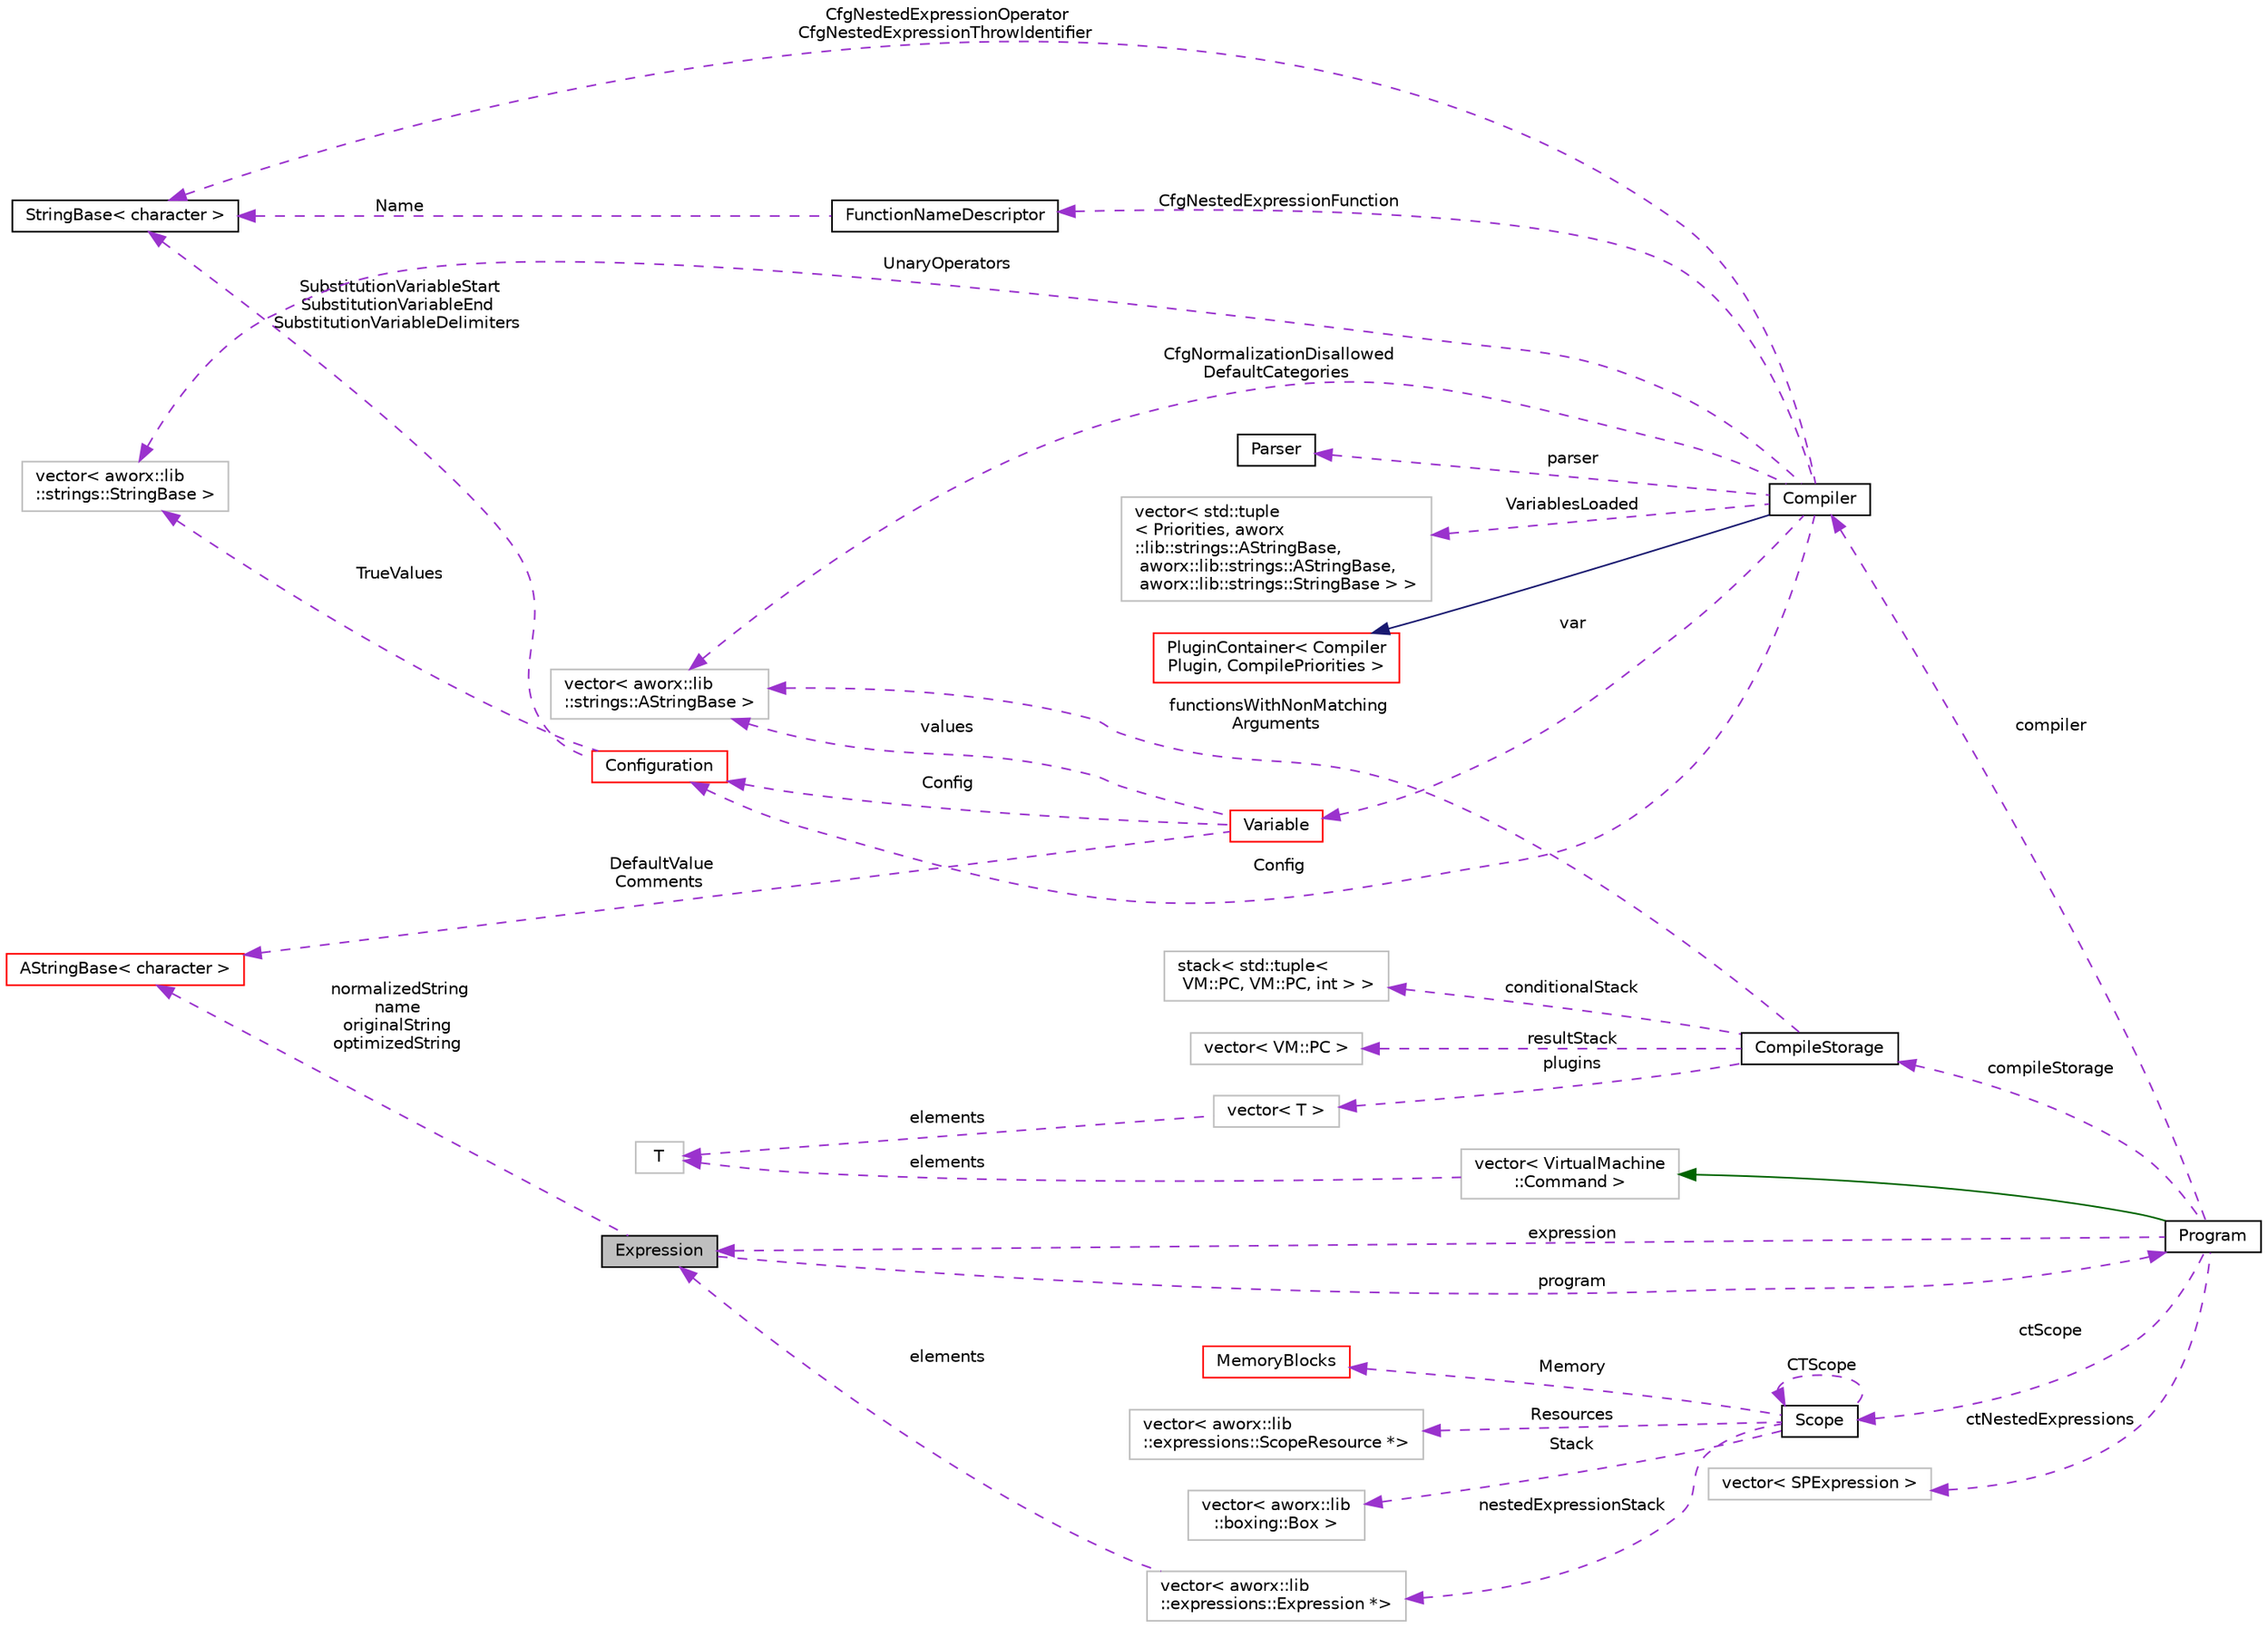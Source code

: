 digraph "Expression"
{
  edge [fontname="Helvetica",fontsize="10",labelfontname="Helvetica",labelfontsize="10"];
  node [fontname="Helvetica",fontsize="10",shape=record];
  rankdir="LR";
  Node1 [label="Expression",height=0.2,width=0.4,color="black", fillcolor="grey75", style="filled", fontcolor="black"];
  Node2 -> Node1 [dir="back",color="darkorchid3",fontsize="10",style="dashed",label=" program" ,fontname="Helvetica"];
  Node2 [label="Program",height=0.2,width=0.4,color="black", fillcolor="white", style="filled",URL="$classaworx_1_1lib_1_1expressions_1_1detail_1_1Program.html"];
  Node3 -> Node2 [dir="back",color="darkgreen",fontsize="10",style="solid",fontname="Helvetica"];
  Node3 [label="vector\< VirtualMachine\l::Command \>",height=0.2,width=0.4,color="grey75", fillcolor="white", style="filled",tooltip="STL class. "];
  Node4 -> Node3 [dir="back",color="darkorchid3",fontsize="10",style="dashed",label=" elements" ,fontname="Helvetica"];
  Node4 [label="T",height=0.2,width=0.4,color="grey75", fillcolor="white", style="filled"];
  Node5 -> Node2 [dir="back",color="darkorchid3",fontsize="10",style="dashed",label=" compiler" ,fontname="Helvetica"];
  Node5 [label="Compiler",height=0.2,width=0.4,color="black", fillcolor="white", style="filled",URL="$classaworx_1_1lib_1_1expressions_1_1Compiler.html"];
  Node6 -> Node5 [dir="back",color="midnightblue",fontsize="10",style="solid",fontname="Helvetica"];
  Node6 [label="PluginContainer\< Compiler\lPlugin, CompilePriorities \>",height=0.2,width=0.4,color="red", fillcolor="white", style="filled",URL="$classaworx_1_1lib_1_1util_1_1PluginContainer.html"];
  Node21 -> Node5 [dir="back",color="darkorchid3",fontsize="10",style="dashed",label=" CfgNestedExpressionOperator\nCfgNestedExpressionThrowIdentifier" ,fontname="Helvetica"];
  Node21 [label="StringBase\< character \>",height=0.2,width=0.4,color="black", fillcolor="white", style="filled",URL="$classaworx_1_1lib_1_1strings_1_1StringBase.html"];
  Node22 -> Node5 [dir="back",color="darkorchid3",fontsize="10",style="dashed",label=" parser" ,fontname="Helvetica"];
  Node22 [label="Parser",height=0.2,width=0.4,color="black", fillcolor="white", style="filled",URL="$structaworx_1_1lib_1_1expressions_1_1detail_1_1Parser.html"];
  Node23 -> Node5 [dir="back",color="darkorchid3",fontsize="10",style="dashed",label=" CfgNormalizationDisallowed\nDefaultCategories" ,fontname="Helvetica"];
  Node23 [label="vector\< aworx::lib\l::strings::AStringBase \>",height=0.2,width=0.4,color="grey75", fillcolor="white", style="filled"];
  Node25 -> Node5 [dir="back",color="darkorchid3",fontsize="10",style="dashed",label=" var" ,fontname="Helvetica"];
  Node25 [label="Variable",height=0.2,width=0.4,color="red", fillcolor="white", style="filled",URL="$classaworx_1_1lib_1_1config_1_1Variable.html"];
  Node23 -> Node25 [dir="back",color="darkorchid3",fontsize="10",style="dashed",label=" values" ,fontname="Helvetica"];
  Node26 -> Node25 [dir="back",color="darkorchid3",fontsize="10",style="dashed",label=" Config" ,fontname="Helvetica"];
  Node26 [label="Configuration",height=0.2,width=0.4,color="red", fillcolor="white", style="filled",URL="$classaworx_1_1lib_1_1config_1_1Configuration.html"];
  Node21 -> Node26 [dir="back",color="darkorchid3",fontsize="10",style="dashed",label=" SubstitutionVariableStart\nSubstitutionVariableEnd\nSubstitutionVariableDelimiters" ,fontname="Helvetica"];
  Node31 -> Node26 [dir="back",color="darkorchid3",fontsize="10",style="dashed",label=" TrueValues" ,fontname="Helvetica"];
  Node31 [label="vector\< aworx::lib\l::strings::StringBase \>",height=0.2,width=0.4,color="grey75", fillcolor="white", style="filled"];
  Node33 -> Node25 [dir="back",color="darkorchid3",fontsize="10",style="dashed",label=" DefaultValue\nComments" ,fontname="Helvetica"];
  Node33 [label="AStringBase\< character \>",height=0.2,width=0.4,color="red", fillcolor="white", style="filled",URL="$classaworx_1_1lib_1_1strings_1_1AStringBase.html"];
  Node36 -> Node5 [dir="back",color="darkorchid3",fontsize="10",style="dashed",label=" VariablesLoaded" ,fontname="Helvetica"];
  Node36 [label="vector\< std::tuple\l\< Priorities, aworx\l::lib::strings::AStringBase,\l aworx::lib::strings::AStringBase,\l aworx::lib::strings::StringBase \> \>",height=0.2,width=0.4,color="grey75", fillcolor="white", style="filled"];
  Node31 -> Node5 [dir="back",color="darkorchid3",fontsize="10",style="dashed",label=" UnaryOperators" ,fontname="Helvetica"];
  Node26 -> Node5 [dir="back",color="darkorchid3",fontsize="10",style="dashed",label=" Config" ,fontname="Helvetica"];
  Node37 -> Node5 [dir="back",color="darkorchid3",fontsize="10",style="dashed",label=" CfgNestedExpressionFunction" ,fontname="Helvetica"];
  Node37 [label="FunctionNameDescriptor",height=0.2,width=0.4,color="black", fillcolor="white", style="filled",URL="$structaworx_1_1lib_1_1expressions_1_1FunctionNameDescriptor.html"];
  Node21 -> Node37 [dir="back",color="darkorchid3",fontsize="10",style="dashed",label=" Name" ,fontname="Helvetica"];
  Node1 -> Node2 [dir="back",color="darkorchid3",fontsize="10",style="dashed",label=" expression" ,fontname="Helvetica"];
  Node38 -> Node2 [dir="back",color="darkorchid3",fontsize="10",style="dashed",label=" ctScope" ,fontname="Helvetica"];
  Node38 [label="Scope",height=0.2,width=0.4,color="black", fillcolor="white", style="filled",URL="$structaworx_1_1lib_1_1expressions_1_1Scope.html"];
  Node39 -> Node38 [dir="back",color="darkorchid3",fontsize="10",style="dashed",label=" Memory" ,fontname="Helvetica"];
  Node39 [label="MemoryBlocks",height=0.2,width=0.4,color="red", fillcolor="white", style="filled",URL="$classaworx_1_1lib_1_1util_1_1MemoryBlocks.html"];
  Node42 -> Node38 [dir="back",color="darkorchid3",fontsize="10",style="dashed",label=" Resources" ,fontname="Helvetica"];
  Node42 [label="vector\< aworx::lib\l::expressions::ScopeResource *\>",height=0.2,width=0.4,color="grey75", fillcolor="white", style="filled"];
  Node44 -> Node38 [dir="back",color="darkorchid3",fontsize="10",style="dashed",label=" nestedExpressionStack" ,fontname="Helvetica"];
  Node44 [label="vector\< aworx::lib\l::expressions::Expression *\>",height=0.2,width=0.4,color="grey75", fillcolor="white", style="filled"];
  Node1 -> Node44 [dir="back",color="darkorchid3",fontsize="10",style="dashed",label=" elements" ,fontname="Helvetica"];
  Node38 -> Node38 [dir="back",color="darkorchid3",fontsize="10",style="dashed",label=" CTScope" ,fontname="Helvetica"];
  Node45 -> Node38 [dir="back",color="darkorchid3",fontsize="10",style="dashed",label=" Stack" ,fontname="Helvetica"];
  Node45 [label="vector\< aworx::lib\l::boxing::Box \>",height=0.2,width=0.4,color="grey75", fillcolor="white", style="filled"];
  Node49 -> Node2 [dir="back",color="darkorchid3",fontsize="10",style="dashed",label=" ctNestedExpressions" ,fontname="Helvetica"];
  Node49 [label="vector\< SPExpression \>",height=0.2,width=0.4,color="grey75", fillcolor="white", style="filled"];
  Node50 -> Node2 [dir="back",color="darkorchid3",fontsize="10",style="dashed",label=" compileStorage" ,fontname="Helvetica"];
  Node50 [label="CompileStorage",height=0.2,width=0.4,color="black", fillcolor="white", style="filled",URL="$structaworx_1_1lib_1_1expressions_1_1detail_1_1Program_1_1CompileStorage.html"];
  Node23 -> Node50 [dir="back",color="darkorchid3",fontsize="10",style="dashed",label=" functionsWithNonMatching\lArguments" ,fontname="Helvetica"];
  Node51 -> Node50 [dir="back",color="darkorchid3",fontsize="10",style="dashed",label=" conditionalStack" ,fontname="Helvetica"];
  Node51 [label="stack\< std::tuple\<\l VM::PC, VM::PC, int \> \>",height=0.2,width=0.4,color="grey75", fillcolor="white", style="filled"];
  Node52 -> Node50 [dir="back",color="darkorchid3",fontsize="10",style="dashed",label=" resultStack" ,fontname="Helvetica"];
  Node52 [label="vector\< VM::PC \>",height=0.2,width=0.4,color="grey75", fillcolor="white", style="filled"];
  Node53 -> Node50 [dir="back",color="darkorchid3",fontsize="10",style="dashed",label=" plugins" ,fontname="Helvetica"];
  Node53 [label="vector\< T \>",height=0.2,width=0.4,color="grey75", fillcolor="white", style="filled",tooltip="STL class. "];
  Node4 -> Node53 [dir="back",color="darkorchid3",fontsize="10",style="dashed",label=" elements" ,fontname="Helvetica"];
  Node33 -> Node1 [dir="back",color="darkorchid3",fontsize="10",style="dashed",label=" normalizedString\nname\noriginalString\noptimizedString" ,fontname="Helvetica"];
}
